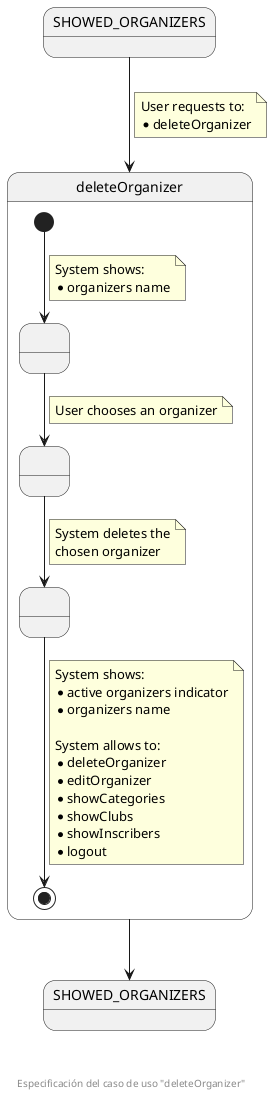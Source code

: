 @startuml
state SHOWED_ORGANIZERS

state deleteOrganizer {
  state " " as SHOWED_ORGANIZERS_TO_BE_DELETED
  state " " as CHOSEN_ORGANIZER
  state " " as ORGANIZER_DELETED

  [*] --> SHOWED_ORGANIZERS_TO_BE_DELETED
  note on link
    System shows:
    * organizers name
  end note
  
  SHOWED_ORGANIZERS_TO_BE_DELETED --> CHOSEN_ORGANIZER
  note on link
    User chooses an organizer
  end note

  CHOSEN_ORGANIZER --> ORGANIZER_DELETED
  note on link
    System deletes the
    chosen organizer
  end note

  ORGANIZER_DELETED --> [*]
  note on link
    System shows:
    * active organizers indicator
    * organizers name

    System allows to:
    * deleteOrganizer
    * editOrganizer
    * showCategories
    * showClubs
    * showInscribers
    * logout
  end note
}

state "SHOWED_ORGANIZERS" as SHOWED_ORGANIZERS_F

SHOWED_ORGANIZERS --> deleteOrganizer
note on link
  User requests to:
  * deleteOrganizer
end note

deleteOrganizer --> SHOWED_ORGANIZERS_F

footer \n\n\n Especificación del caso de uso "deleteOrganizer"
@enduml
